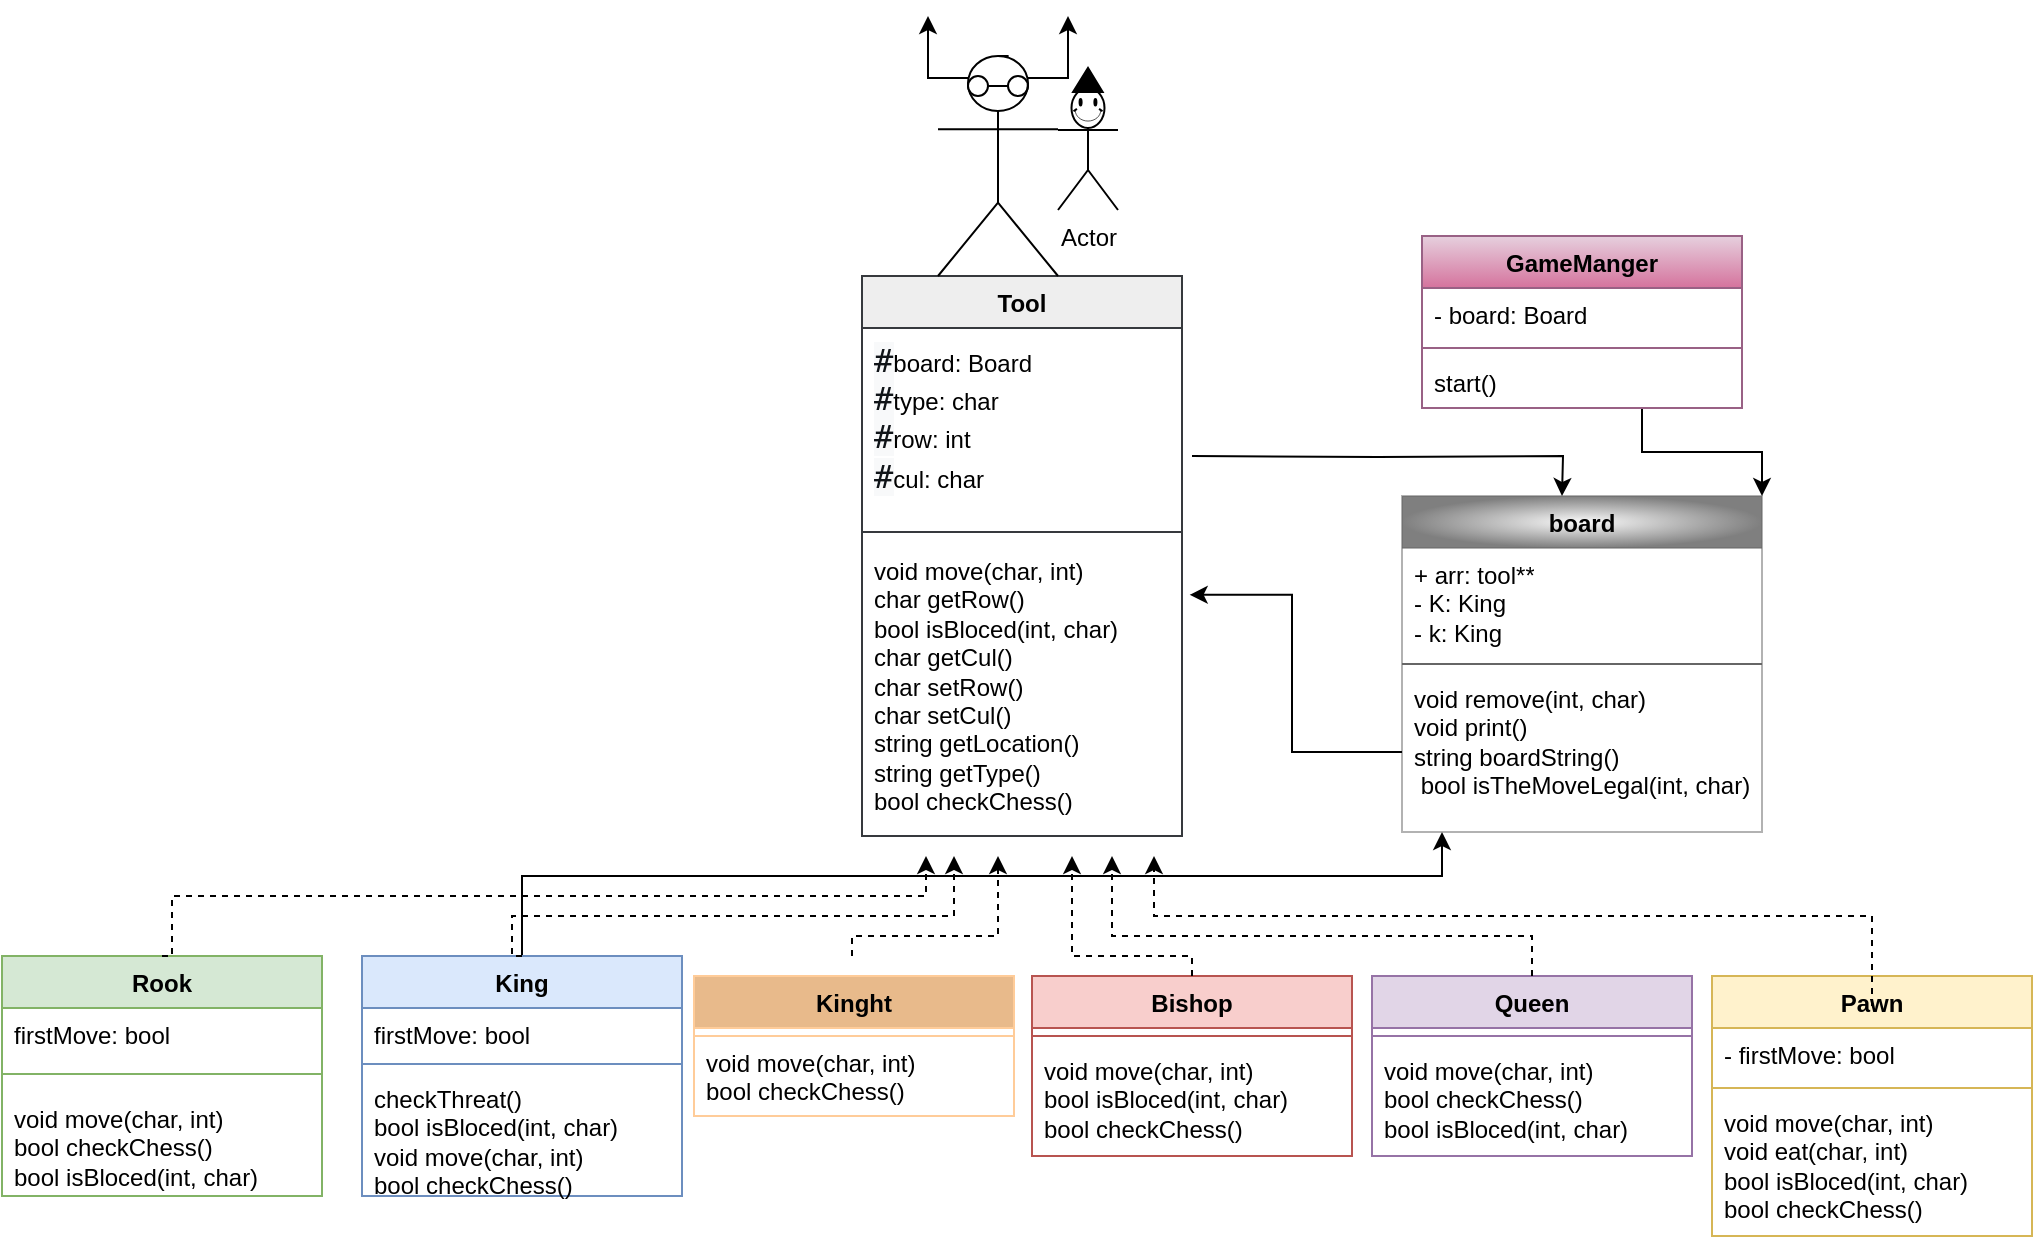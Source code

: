 <mxfile version="25.0.3">
  <diagram name="‫עמוד-1‬" id="ACOyJPIHEDH3XEIacT1-">
    <mxGraphModel grid="1" page="1" gridSize="10" guides="1" tooltips="1" connect="1" arrows="1" fold="1" pageScale="1" pageWidth="1200" pageHeight="1600" background="#FFFFFF" math="0" shadow="0">
      <root>
        <mxCell id="0" />
        <mxCell id="1" parent="0" />
        <mxCell id="DXEIe3DoM291hjlUbm1r-54" value="Tool" style="swimlane;fontStyle=1;align=center;verticalAlign=top;childLayout=stackLayout;horizontal=1;startSize=26;horizontalStack=0;resizeParent=1;resizeParentMax=0;resizeLast=0;collapsible=1;marginBottom=0;whiteSpace=wrap;html=1;fillColor=#eeeeee;strokeColor=#36393d;" vertex="1" parent="1">
          <mxGeometry x="530" y="310" width="160" height="280" as="geometry" />
        </mxCell>
        <mxCell id="DXEIe3DoM291hjlUbm1r-55" value="&lt;span style=&quot;color: rgb(16, 20, 24); font-family: monospace, monospace; font-size: 16px; text-align: center; background-color: rgb(248, 249, 250);&quot;&gt;#&lt;/span&gt;board: Board&lt;br&gt;&lt;div&gt;&lt;span style=&quot;background-color: rgb(248, 249, 250); color: rgb(16, 20, 24); font-family: monospace, monospace; font-size: 16px; text-align: center;&quot;&gt;#&lt;/span&gt;type: char&lt;/div&gt;&lt;div&gt;&lt;span style=&quot;background-color: rgb(248, 249, 250); color: rgb(16, 20, 24); font-family: monospace, monospace; font-size: 16px; text-align: center;&quot;&gt;#&lt;/span&gt;row: int&lt;/div&gt;&lt;div&gt;&lt;span style=&quot;background-color: rgb(248, 249, 250); color: rgb(16, 20, 24); font-family: monospace, monospace; font-size: 16px; text-align: center;&quot;&gt;#&lt;/span&gt;cul: char&lt;/div&gt;" style="text;strokeColor=none;fillColor=none;align=left;verticalAlign=top;spacingLeft=4;spacingRight=4;overflow=hidden;rotatable=0;points=[[0,0.5],[1,0.5]];portConstraint=eastwest;whiteSpace=wrap;html=1;" vertex="1" parent="DXEIe3DoM291hjlUbm1r-54">
          <mxGeometry y="26" width="160" height="96" as="geometry" />
        </mxCell>
        <mxCell id="DXEIe3DoM291hjlUbm1r-56" value="" style="line;strokeWidth=1;fillColor=none;align=left;verticalAlign=middle;spacingTop=-1;spacingLeft=3;spacingRight=3;rotatable=0;labelPosition=right;points=[];portConstraint=eastwest;strokeColor=inherit;" vertex="1" parent="DXEIe3DoM291hjlUbm1r-54">
          <mxGeometry y="122" width="160" height="12" as="geometry" />
        </mxCell>
        <mxCell id="DXEIe3DoM291hjlUbm1r-57" value="&lt;div&gt;void move(char, int)&lt;/div&gt;&lt;div&gt;char getRow()&lt;/div&gt;&lt;div&gt;bool isBloced(int, char)&lt;/div&gt;&lt;div&gt;char getCul()&lt;/div&gt;&lt;div&gt;&lt;div&gt;char setRow()&lt;/div&gt;&lt;div&gt;char setCul()&lt;/div&gt;&lt;div&gt;string getLocation()&amp;nbsp;&amp;nbsp;&lt;/div&gt;&lt;/div&gt;&lt;div&gt;&lt;div&gt;string getType()&amp;nbsp;&amp;nbsp;&lt;/div&gt;&lt;/div&gt;&lt;div&gt;bool checkChess()&lt;/div&gt;" style="text;strokeColor=none;fillColor=none;align=left;verticalAlign=top;spacingLeft=4;spacingRight=4;overflow=hidden;rotatable=0;points=[[0,0.5],[1,0.5]];portConstraint=eastwest;whiteSpace=wrap;html=1;" vertex="1" parent="DXEIe3DoM291hjlUbm1r-54">
          <mxGeometry y="134" width="160" height="146" as="geometry" />
        </mxCell>
        <mxCell id="DXEIe3DoM291hjlUbm1r-58" style="edgeStyle=orthogonalEdgeStyle;rounded=0;orthogonalLoop=1;jettySize=auto;html=1;exitX=0.75;exitY=0.1;exitDx=0;exitDy=0;exitPerimeter=0;" edge="1" parent="1" source="DXEIe3DoM291hjlUbm1r-61">
          <mxGeometry relative="1" as="geometry">
            <mxPoint x="633" y="180" as="targetPoint" />
          </mxGeometry>
        </mxCell>
        <mxCell id="DXEIe3DoM291hjlUbm1r-59" style="edgeStyle=orthogonalEdgeStyle;rounded=0;orthogonalLoop=1;jettySize=auto;html=1;exitX=0.5;exitY=0;exitDx=0;exitDy=0;exitPerimeter=0;" edge="1" parent="1" source="DXEIe3DoM291hjlUbm1r-61">
          <mxGeometry relative="1" as="geometry">
            <mxPoint x="602.75" y="220" as="targetPoint" />
          </mxGeometry>
        </mxCell>
        <mxCell id="DXEIe3DoM291hjlUbm1r-60" style="edgeStyle=orthogonalEdgeStyle;rounded=0;orthogonalLoop=1;jettySize=auto;html=1;exitX=0.25;exitY=0.1;exitDx=0;exitDy=0;exitPerimeter=0;" edge="1" parent="1" source="DXEIe3DoM291hjlUbm1r-61">
          <mxGeometry relative="1" as="geometry">
            <mxPoint x="563" y="180" as="targetPoint" />
            <Array as="points">
              <mxPoint x="563" y="211" />
              <mxPoint x="563" y="180" />
            </Array>
          </mxGeometry>
        </mxCell>
        <mxCell id="DXEIe3DoM291hjlUbm1r-61" value="" style="shape=umlActor;verticalLabelPosition=bottom;verticalAlign=top;html=1;outlineConnect=0;" vertex="1" parent="1">
          <mxGeometry x="568" y="200" width="60" height="110" as="geometry" />
        </mxCell>
        <mxCell id="DXEIe3DoM291hjlUbm1r-62" value="Rook" style="swimlane;fontStyle=1;align=center;verticalAlign=top;childLayout=stackLayout;horizontal=1;startSize=26;horizontalStack=0;resizeParent=1;resizeParentMax=0;resizeLast=0;collapsible=1;marginBottom=0;whiteSpace=wrap;html=1;fillColor=#d5e8d4;strokeColor=#82b366;" vertex="1" parent="1">
          <mxGeometry x="100" y="650" width="160" height="120" as="geometry" />
        </mxCell>
        <mxCell id="DXEIe3DoM291hjlUbm1r-63" value="firstMove: bool" style="text;strokeColor=none;fillColor=none;align=left;verticalAlign=top;spacingLeft=4;spacingRight=4;overflow=hidden;rotatable=0;points=[[0,0.5],[1,0.5]];portConstraint=eastwest;whiteSpace=wrap;html=1;" vertex="1" parent="DXEIe3DoM291hjlUbm1r-62">
          <mxGeometry y="26" width="160" height="24" as="geometry" />
        </mxCell>
        <mxCell id="DXEIe3DoM291hjlUbm1r-64" value=" " style="line;strokeWidth=1;fillColor=none;align=left;verticalAlign=middle;spacingTop=-1;spacingLeft=3;spacingRight=3;rotatable=0;labelPosition=right;points=[];portConstraint=eastwest;strokeColor=inherit;" vertex="1" parent="DXEIe3DoM291hjlUbm1r-62">
          <mxGeometry y="50" width="160" height="18" as="geometry" />
        </mxCell>
        <mxCell id="DXEIe3DoM291hjlUbm1r-65" value="void move(char, int)&lt;div&gt;&lt;span style=&quot;background-color: initial;&quot;&gt;bool checkChess()&lt;/span&gt;&lt;/div&gt;&lt;div&gt;&lt;div&gt;bool isBloced(int, char)&lt;/div&gt;&lt;/div&gt;&lt;div&gt;&lt;br&gt;&lt;/div&gt;" style="text;strokeColor=none;fillColor=none;align=left;verticalAlign=top;spacingLeft=4;spacingRight=4;overflow=hidden;rotatable=0;points=[[0,0.5],[1,0.5]];portConstraint=eastwest;whiteSpace=wrap;html=1;" vertex="1" parent="DXEIe3DoM291hjlUbm1r-62">
          <mxGeometry y="68" width="160" height="52" as="geometry" />
        </mxCell>
        <mxCell id="DXEIe3DoM291hjlUbm1r-66" style="edgeStyle=orthogonalEdgeStyle;rounded=0;orthogonalLoop=1;jettySize=auto;html=1;" edge="1" parent="1" source="DXEIe3DoM291hjlUbm1r-67" target="DXEIe3DoM291hjlUbm1r-74">
          <mxGeometry relative="1" as="geometry">
            <mxPoint x="470" y="650.0" as="targetPoint" />
            <Array as="points">
              <mxPoint x="360" y="610" />
              <mxPoint x="820" y="610" />
            </Array>
          </mxGeometry>
        </mxCell>
        <mxCell id="DXEIe3DoM291hjlUbm1r-67" value="King" style="swimlane;fontStyle=1;align=center;verticalAlign=top;childLayout=stackLayout;horizontal=1;startSize=26;horizontalStack=0;resizeParent=1;resizeParentMax=0;resizeLast=0;collapsible=1;marginBottom=0;whiteSpace=wrap;html=1;fillColor=#dae8fc;strokeColor=#6c8ebf;" vertex="1" parent="1">
          <mxGeometry x="280" y="650" width="160" height="120" as="geometry" />
        </mxCell>
        <mxCell id="DXEIe3DoM291hjlUbm1r-68" value="firstMove: bool" style="text;strokeColor=none;fillColor=none;align=left;verticalAlign=top;spacingLeft=4;spacingRight=4;overflow=hidden;rotatable=0;points=[[0,0.5],[1,0.5]];portConstraint=eastwest;whiteSpace=wrap;html=1;" vertex="1" parent="DXEIe3DoM291hjlUbm1r-67">
          <mxGeometry y="26" width="160" height="24" as="geometry" />
        </mxCell>
        <mxCell id="DXEIe3DoM291hjlUbm1r-69" value="" style="line;strokeWidth=1;fillColor=none;align=left;verticalAlign=middle;spacingTop=-1;spacingLeft=3;spacingRight=3;rotatable=0;labelPosition=right;points=[];portConstraint=eastwest;strokeColor=inherit;" vertex="1" parent="DXEIe3DoM291hjlUbm1r-67">
          <mxGeometry y="50" width="160" height="8" as="geometry" />
        </mxCell>
        <mxCell id="DXEIe3DoM291hjlUbm1r-70" value="checkThreat()&lt;div&gt;&lt;div&gt;bool isBloced(int, char)&lt;/div&gt;void move(char, int)&lt;div&gt;&lt;span style=&quot;background-color: initial;&quot;&gt;bool checkChess()&lt;/span&gt;&lt;/div&gt;&lt;/div&gt;" style="text;strokeColor=none;fillColor=none;align=left;verticalAlign=top;spacingLeft=4;spacingRight=4;overflow=hidden;rotatable=0;points=[[0,0.5],[1,0.5]];portConstraint=eastwest;whiteSpace=wrap;html=1;" vertex="1" parent="DXEIe3DoM291hjlUbm1r-67">
          <mxGeometry y="58" width="160" height="62" as="geometry" />
        </mxCell>
        <mxCell id="DXEIe3DoM291hjlUbm1r-71" value="board" style="swimlane;fontStyle=1;align=center;verticalAlign=top;childLayout=stackLayout;horizontal=1;startSize=26;horizontalStack=0;resizeParent=1;resizeParentMax=0;resizeLast=0;collapsible=1;marginBottom=0;whiteSpace=wrap;html=1;fillColor=#f5f5f5;gradientColor=#000000;strokeColor=#666666;gradientDirection=radial;opacity=50;glass=0;swimlaneFillColor=none;" vertex="1" parent="1">
          <mxGeometry x="800" y="420" width="180" height="168" as="geometry" />
        </mxCell>
        <mxCell id="DXEIe3DoM291hjlUbm1r-72" value="+ arr: tool**&lt;div&gt;- K: King&lt;/div&gt;&lt;div&gt;- k: King&lt;/div&gt;" style="text;strokeColor=none;fillColor=none;align=left;verticalAlign=top;spacingLeft=4;spacingRight=4;overflow=hidden;rotatable=0;points=[[0,0.5],[1,0.5]];portConstraint=eastwest;whiteSpace=wrap;html=1;" vertex="1" parent="DXEIe3DoM291hjlUbm1r-71">
          <mxGeometry y="26" width="180" height="54" as="geometry" />
        </mxCell>
        <mxCell id="DXEIe3DoM291hjlUbm1r-73" value="" style="line;strokeWidth=1;fillColor=none;align=left;verticalAlign=middle;spacingTop=-1;spacingLeft=3;spacingRight=3;rotatable=0;labelPosition=right;points=[];portConstraint=eastwest;strokeColor=inherit;" vertex="1" parent="DXEIe3DoM291hjlUbm1r-71">
          <mxGeometry y="80" width="180" height="8" as="geometry" />
        </mxCell>
        <mxCell id="DXEIe3DoM291hjlUbm1r-74" value="void remove(int, char)&lt;div&gt;void print()&lt;/div&gt;&lt;div&gt;string boardString()&lt;/div&gt;&lt;div&gt;&amp;nbsp;bool isTheMoveLegal(int, char)&lt;/div&gt;" style="text;strokeColor=none;fillColor=none;align=left;verticalAlign=top;spacingLeft=4;spacingRight=4;overflow=hidden;rotatable=0;points=[[0,0.5],[1,0.5]];portConstraint=eastwest;whiteSpace=wrap;html=1;" vertex="1" parent="DXEIe3DoM291hjlUbm1r-71">
          <mxGeometry y="88" width="180" height="80" as="geometry" />
        </mxCell>
        <mxCell id="DXEIe3DoM291hjlUbm1r-75" value="Bishop" style="swimlane;fontStyle=1;align=center;verticalAlign=top;childLayout=stackLayout;horizontal=1;startSize=26;horizontalStack=0;resizeParent=1;resizeParentMax=0;resizeLast=0;collapsible=1;marginBottom=0;whiteSpace=wrap;html=1;fillColor=#f8cecc;strokeColor=#b85450;" vertex="1" parent="1">
          <mxGeometry x="615" y="660" width="160" height="90" as="geometry" />
        </mxCell>
        <mxCell id="DXEIe3DoM291hjlUbm1r-76" value="" style="line;strokeWidth=1;fillColor=none;align=left;verticalAlign=middle;spacingTop=-1;spacingLeft=3;spacingRight=3;rotatable=0;labelPosition=right;points=[];portConstraint=eastwest;strokeColor=inherit;" vertex="1" parent="DXEIe3DoM291hjlUbm1r-75">
          <mxGeometry y="26" width="160" height="8" as="geometry" />
        </mxCell>
        <mxCell id="DXEIe3DoM291hjlUbm1r-77" value="&lt;div&gt;void move(char, int)&lt;/div&gt;&lt;div&gt;&lt;div&gt;bool isBloced(int, char)&lt;/div&gt;&lt;/div&gt;&lt;div&gt;bool checkChess()&lt;br&gt;&lt;div&gt;&lt;br&gt;&lt;/div&gt;&lt;/div&gt;" style="text;strokeColor=none;fillColor=none;align=left;verticalAlign=top;spacingLeft=4;spacingRight=4;overflow=hidden;rotatable=0;points=[[0,0.5],[1,0.5]];portConstraint=eastwest;whiteSpace=wrap;html=1;" vertex="1" parent="DXEIe3DoM291hjlUbm1r-75">
          <mxGeometry y="34" width="160" height="56" as="geometry" />
        </mxCell>
        <mxCell id="DXEIe3DoM291hjlUbm1r-78" value="Queen" style="swimlane;fontStyle=1;align=center;verticalAlign=top;childLayout=stackLayout;horizontal=1;startSize=26;horizontalStack=0;resizeParent=1;resizeParentMax=0;resizeLast=0;collapsible=1;marginBottom=0;whiteSpace=wrap;html=1;fillColor=#e1d5e7;strokeColor=#9673a6;" vertex="1" parent="1">
          <mxGeometry x="785" y="660" width="160" height="90" as="geometry" />
        </mxCell>
        <mxCell id="DXEIe3DoM291hjlUbm1r-79" value="" style="line;strokeWidth=1;fillColor=none;align=left;verticalAlign=middle;spacingTop=-1;spacingLeft=3;spacingRight=3;rotatable=0;labelPosition=right;points=[];portConstraint=eastwest;strokeColor=inherit;" vertex="1" parent="DXEIe3DoM291hjlUbm1r-78">
          <mxGeometry y="26" width="160" height="8" as="geometry" />
        </mxCell>
        <mxCell id="DXEIe3DoM291hjlUbm1r-80" value="&lt;div&gt;void move(char, int)&lt;/div&gt;&lt;div&gt;&lt;span style=&quot;background-color: initial;&quot;&gt;bool checkChess()&lt;/span&gt;&amp;nbsp;&lt;div&gt;&lt;div&gt;bool isBloced(int, char)&lt;/div&gt;&lt;/div&gt;&lt;/div&gt;&lt;div&gt;&lt;br&gt;&lt;/div&gt;" style="text;strokeColor=none;fillColor=none;align=left;verticalAlign=top;spacingLeft=4;spacingRight=4;overflow=hidden;rotatable=0;points=[[0,0.5],[1,0.5]];portConstraint=eastwest;whiteSpace=wrap;html=1;" vertex="1" parent="DXEIe3DoM291hjlUbm1r-78">
          <mxGeometry y="34" width="160" height="56" as="geometry" />
        </mxCell>
        <mxCell id="DXEIe3DoM291hjlUbm1r-81" value="Pawn" style="swimlane;fontStyle=1;align=center;verticalAlign=top;childLayout=stackLayout;horizontal=1;startSize=26;horizontalStack=0;resizeParent=1;resizeParentMax=0;resizeLast=0;collapsible=1;marginBottom=0;whiteSpace=wrap;html=1;fillColor=#fff2cc;strokeColor=#d6b656;" vertex="1" parent="1">
          <mxGeometry x="955" y="660" width="160" height="130" as="geometry" />
        </mxCell>
        <mxCell id="DXEIe3DoM291hjlUbm1r-82" value="- firstMove: bool" style="text;strokeColor=none;fillColor=none;align=left;verticalAlign=top;spacingLeft=4;spacingRight=4;overflow=hidden;rotatable=0;points=[[0,0.5],[1,0.5]];portConstraint=eastwest;whiteSpace=wrap;html=1;" vertex="1" parent="DXEIe3DoM291hjlUbm1r-81">
          <mxGeometry y="26" width="160" height="26" as="geometry" />
        </mxCell>
        <mxCell id="DXEIe3DoM291hjlUbm1r-83" value="" style="line;strokeWidth=1;fillColor=none;align=left;verticalAlign=middle;spacingTop=-1;spacingLeft=3;spacingRight=3;rotatable=0;labelPosition=right;points=[];portConstraint=eastwest;strokeColor=inherit;" vertex="1" parent="DXEIe3DoM291hjlUbm1r-81">
          <mxGeometry y="52" width="160" height="8" as="geometry" />
        </mxCell>
        <mxCell id="DXEIe3DoM291hjlUbm1r-84" value="void move(char, int)&lt;div&gt;void eat(char, int)&lt;br&gt;&lt;div&gt;&lt;div&gt;&lt;div&gt;bool isBloced(int, char)&lt;/div&gt;&lt;/div&gt;&lt;div&gt;&lt;span style=&quot;background-color: initial;&quot;&gt;bool checkChess()&lt;/span&gt;&amp;nbsp;&lt;div&gt;&lt;br&gt;&lt;/div&gt;&lt;/div&gt;&lt;/div&gt;&lt;/div&gt;" style="text;strokeColor=none;fillColor=none;align=left;verticalAlign=top;spacingLeft=4;spacingRight=4;overflow=hidden;rotatable=0;points=[[0,0.5],[1,0.5]];portConstraint=eastwest;whiteSpace=wrap;html=1;" vertex="1" parent="DXEIe3DoM291hjlUbm1r-81">
          <mxGeometry y="60" width="160" height="70" as="geometry" />
        </mxCell>
        <mxCell id="DXEIe3DoM291hjlUbm1r-85" style="edgeStyle=orthogonalEdgeStyle;rounded=0;orthogonalLoop=1;jettySize=auto;html=1;exitX=0.5;exitY=0;exitDx=0;exitDy=0;dashed=1;strokeColor=#000000;" edge="1" parent="1" source="DXEIe3DoM291hjlUbm1r-62">
          <mxGeometry relative="1" as="geometry">
            <mxPoint x="562" y="600" as="targetPoint" />
            <Array as="points">
              <mxPoint x="185" y="620" />
              <mxPoint x="562" y="620" />
            </Array>
          </mxGeometry>
        </mxCell>
        <mxCell id="DXEIe3DoM291hjlUbm1r-86" style="edgeStyle=orthogonalEdgeStyle;rounded=0;orthogonalLoop=1;jettySize=auto;html=1;exitX=0.5;exitY=0;exitDx=0;exitDy=0;dashed=1;" edge="1" parent="1" source="DXEIe3DoM291hjlUbm1r-67">
          <mxGeometry relative="1" as="geometry">
            <mxPoint x="576" y="600" as="targetPoint" />
            <Array as="points">
              <mxPoint x="355" y="630" />
              <mxPoint x="576" y="630" />
            </Array>
          </mxGeometry>
        </mxCell>
        <mxCell id="DXEIe3DoM291hjlUbm1r-87" style="edgeStyle=orthogonalEdgeStyle;rounded=0;orthogonalLoop=1;jettySize=auto;html=1;exitX=0.5;exitY=0;exitDx=0;exitDy=0;dashed=1;" edge="1" parent="1">
          <mxGeometry relative="1" as="geometry">
            <Array as="points">
              <mxPoint x="525" y="640" />
              <mxPoint x="598" y="640" />
              <mxPoint x="598" y="600" />
            </Array>
            <mxPoint x="525" y="650.0" as="sourcePoint" />
            <mxPoint x="598" y="600" as="targetPoint" />
          </mxGeometry>
        </mxCell>
        <mxCell id="DXEIe3DoM291hjlUbm1r-88" style="edgeStyle=orthogonalEdgeStyle;rounded=0;orthogonalLoop=1;jettySize=auto;html=1;exitX=0.5;exitY=0;exitDx=0;exitDy=0;entryX=0.85;entryY=1;entryDx=0;entryDy=0;entryPerimeter=0;dashed=1;" edge="1" parent="1">
          <mxGeometry relative="1" as="geometry">
            <Array as="points">
              <mxPoint x="1035" y="630" />
              <mxPoint x="676" y="630" />
            </Array>
            <mxPoint x="1035" y="675" as="sourcePoint" />
            <mxPoint x="676" y="600" as="targetPoint" />
          </mxGeometry>
        </mxCell>
        <mxCell id="DXEIe3DoM291hjlUbm1r-89" style="edgeStyle=orthogonalEdgeStyle;rounded=0;orthogonalLoop=1;jettySize=auto;html=1;exitX=0.5;exitY=0;exitDx=0;exitDy=0;dashed=1;" edge="1" parent="1" source="DXEIe3DoM291hjlUbm1r-75">
          <mxGeometry relative="1" as="geometry">
            <mxPoint x="635" y="600" as="targetPoint" />
            <Array as="points">
              <mxPoint x="695" y="650" />
              <mxPoint x="635" y="650" />
              <mxPoint x="635" y="604" />
            </Array>
          </mxGeometry>
        </mxCell>
        <mxCell id="DXEIe3DoM291hjlUbm1r-90" style="edgeStyle=orthogonalEdgeStyle;rounded=0;orthogonalLoop=1;jettySize=auto;html=1;exitX=1;exitY=0.5;exitDx=0;exitDy=0;" edge="1" parent="1">
          <mxGeometry relative="1" as="geometry">
            <mxPoint x="695" y="400" as="sourcePoint" />
            <mxPoint x="880" y="420" as="targetPoint" />
          </mxGeometry>
        </mxCell>
        <mxCell id="DXEIe3DoM291hjlUbm1r-91" value="" style="rounded=0;orthogonalLoop=1;jettySize=auto;html=1;endArrow=oval;endFill=0;sketch=0;sourcePerimeterSpacing=0;targetPerimeterSpacing=0;endSize=10;" edge="1" parent="1" source="DXEIe3DoM291hjlUbm1r-93" target="DXEIe3DoM291hjlUbm1r-92">
          <mxGeometry relative="1" as="geometry">
            <mxPoint x="593" y="275" as="sourcePoint" />
          </mxGeometry>
        </mxCell>
        <mxCell id="DXEIe3DoM291hjlUbm1r-92" value="" style="ellipse;whiteSpace=wrap;html=1;align=center;aspect=fixed;fillColor=none;strokeColor=none;resizable=0;perimeter=centerPerimeter;rotatable=0;allowArrows=0;points=[];outlineConnect=1;" vertex="1" parent="1">
          <mxGeometry x="603" y="210" width="10" height="10" as="geometry" />
        </mxCell>
        <mxCell id="DXEIe3DoM291hjlUbm1r-93" value="" style="ellipse;whiteSpace=wrap;html=1;aspect=fixed;" vertex="1" parent="1">
          <mxGeometry x="583" y="210" width="10" height="10" as="geometry" />
        </mxCell>
        <mxCell id="DXEIe3DoM291hjlUbm1r-94" style="edgeStyle=orthogonalEdgeStyle;rounded=0;orthogonalLoop=1;jettySize=auto;html=1;exitX=0.5;exitY=0;exitDx=0;exitDy=0;dashed=1;" edge="1" parent="1">
          <mxGeometry relative="1" as="geometry">
            <mxPoint x="655" y="600" as="targetPoint" />
            <Array as="points">
              <mxPoint x="865" y="640" />
              <mxPoint x="655" y="640" />
            </Array>
            <mxPoint x="865" y="660" as="sourcePoint" />
          </mxGeometry>
        </mxCell>
        <mxCell id="DXEIe3DoM291hjlUbm1r-95" value="Kinght" style="swimlane;fontStyle=1;align=center;verticalAlign=top;childLayout=stackLayout;horizontal=1;startSize=26;horizontalStack=0;resizeParent=1;resizeParentMax=0;resizeLast=0;collapsible=1;marginBottom=0;whiteSpace=wrap;html=1;fillColor=#E8BA8B;strokeColor=#FFCC99;" vertex="1" parent="1">
          <mxGeometry x="446" y="660" width="160" height="70" as="geometry" />
        </mxCell>
        <mxCell id="DXEIe3DoM291hjlUbm1r-96" value="" style="text;strokeColor=#FFCC99;fillColor=none;align=left;verticalAlign=top;spacingLeft=4;spacingRight=4;overflow=hidden;rotatable=0;points=[[0,0.5],[1,0.5]];portConstraint=eastwest;whiteSpace=wrap;html=1;" vertex="1" parent="DXEIe3DoM291hjlUbm1r-95">
          <mxGeometry y="26" width="160" height="4" as="geometry" />
        </mxCell>
        <mxCell id="DXEIe3DoM291hjlUbm1r-97" value="void move(char, int)&lt;div&gt;bool checkChess()&lt;br&gt;&lt;div&gt;&lt;br&gt;&lt;/div&gt;&lt;/div&gt;" style="text;strokeColor=#FFCC99;fillColor=none;align=left;verticalAlign=top;spacingLeft=4;spacingRight=4;overflow=hidden;rotatable=0;points=[[0,0.5],[1,0.5]];portConstraint=eastwest;whiteSpace=wrap;html=1;" vertex="1" parent="DXEIe3DoM291hjlUbm1r-95">
          <mxGeometry y="30" width="160" height="40" as="geometry" />
        </mxCell>
        <mxCell id="DXEIe3DoM291hjlUbm1r-98" value="Actor" style="shape=umlActor;verticalLabelPosition=bottom;verticalAlign=top;html=1;" vertex="1" parent="1">
          <mxGeometry x="628" y="217" width="30" height="60" as="geometry" />
        </mxCell>
        <mxCell id="DXEIe3DoM291hjlUbm1r-99" value="" style="verticalLabelPosition=bottom;verticalAlign=top;html=1;shape=mxgraph.basic.smiley" vertex="1" parent="1">
          <mxGeometry x="634.75" y="216" width="16.5" height="20" as="geometry" />
        </mxCell>
        <mxCell id="DXEIe3DoM291hjlUbm1r-100" value="" style="shape=mxgraph.arrows2.wedgeArrow;html=1;bendable=0;startWidth=7.397;fillColor=strokeColor;defaultFillColor=invert;defaultGradientColor=invert;rounded=0;exitX=0.649;exitY=0.202;exitDx=0;exitDy=0;exitPerimeter=0;" edge="1" parent="1">
          <mxGeometry width="100" height="100" relative="1" as="geometry">
            <mxPoint x="642.928" y="218" as="sourcePoint" />
            <mxPoint x="643" y="206" as="targetPoint" />
          </mxGeometry>
        </mxCell>
        <mxCell id="DXEIe3DoM291hjlUbm1r-101" style="edgeStyle=orthogonalEdgeStyle;rounded=0;orthogonalLoop=1;jettySize=auto;html=1;entryX=1.024;entryY=0.174;entryDx=0;entryDy=0;entryPerimeter=0;" edge="1" parent="1" source="DXEIe3DoM291hjlUbm1r-74" target="DXEIe3DoM291hjlUbm1r-57">
          <mxGeometry relative="1" as="geometry" />
        </mxCell>
        <mxCell id="DXEIe3DoM291hjlUbm1r-102" style="edgeStyle=orthogonalEdgeStyle;rounded=0;orthogonalLoop=1;jettySize=auto;html=1;entryX=1;entryY=0;entryDx=0;entryDy=0;" edge="1" parent="1" source="DXEIe3DoM291hjlUbm1r-103" target="DXEIe3DoM291hjlUbm1r-71">
          <mxGeometry relative="1" as="geometry">
            <Array as="points">
              <mxPoint x="920" y="398" />
              <mxPoint x="980" y="398" />
            </Array>
          </mxGeometry>
        </mxCell>
        <mxCell id="DXEIe3DoM291hjlUbm1r-103" value="GameManger" style="swimlane;fontStyle=1;align=center;verticalAlign=top;childLayout=stackLayout;horizontal=1;startSize=26;horizontalStack=0;resizeParent=1;resizeParentMax=0;resizeLast=0;collapsible=1;marginBottom=0;whiteSpace=wrap;html=1;fillColor=#e6d0de;gradientColor=#d5739d;strokeColor=#996185;" vertex="1" parent="1">
          <mxGeometry x="810" y="290" width="160" height="86" as="geometry" />
        </mxCell>
        <mxCell id="DXEIe3DoM291hjlUbm1r-104" value="- board: Board" style="text;strokeColor=none;fillColor=none;align=left;verticalAlign=top;spacingLeft=4;spacingRight=4;overflow=hidden;rotatable=0;points=[[0,0.5],[1,0.5]];portConstraint=eastwest;whiteSpace=wrap;html=1;" vertex="1" parent="DXEIe3DoM291hjlUbm1r-103">
          <mxGeometry y="26" width="160" height="26" as="geometry" />
        </mxCell>
        <mxCell id="DXEIe3DoM291hjlUbm1r-105" value="" style="line;strokeWidth=1;fillColor=none;align=left;verticalAlign=middle;spacingTop=-1;spacingLeft=3;spacingRight=3;rotatable=0;labelPosition=right;points=[];portConstraint=eastwest;strokeColor=inherit;" vertex="1" parent="DXEIe3DoM291hjlUbm1r-103">
          <mxGeometry y="52" width="160" height="8" as="geometry" />
        </mxCell>
        <mxCell id="DXEIe3DoM291hjlUbm1r-106" value="start()" style="text;strokeColor=none;fillColor=none;align=left;verticalAlign=top;spacingLeft=4;spacingRight=4;overflow=hidden;rotatable=0;points=[[0,0.5],[1,0.5]];portConstraint=eastwest;whiteSpace=wrap;html=1;" vertex="1" parent="DXEIe3DoM291hjlUbm1r-103">
          <mxGeometry y="60" width="160" height="26" as="geometry" />
        </mxCell>
      </root>
    </mxGraphModel>
  </diagram>
</mxfile>

